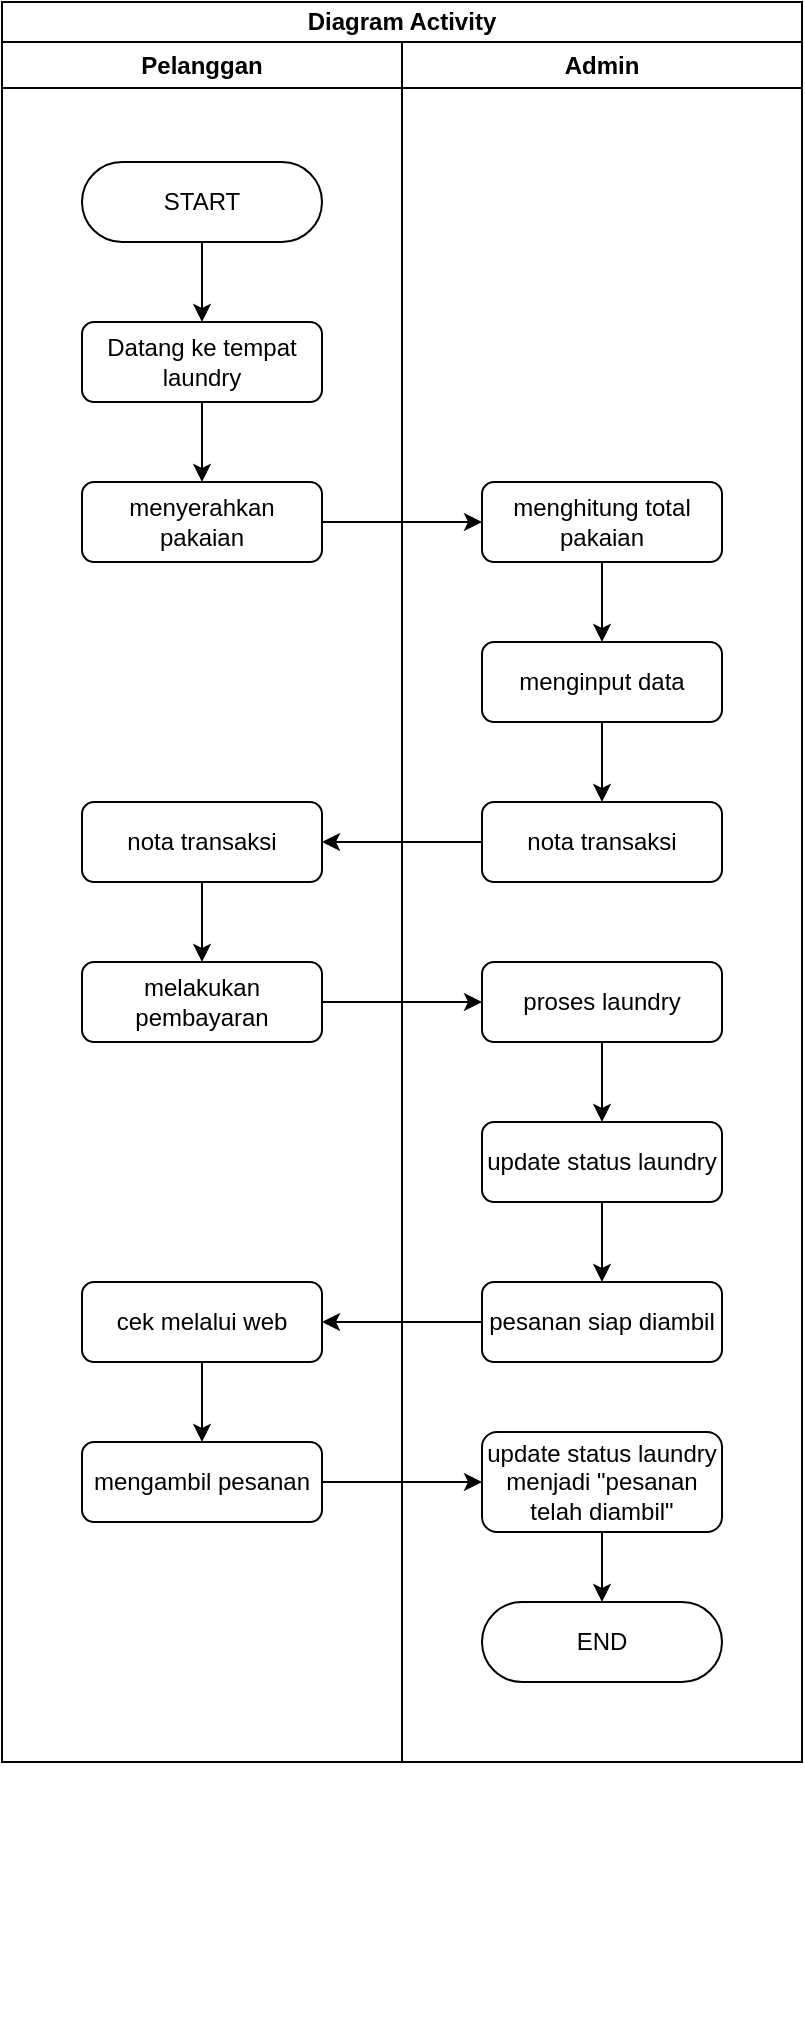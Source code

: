 <mxfile version="22.1.16" type="github">
  <diagram id="kgpKYQtTHZ0yAKxKKP6v" name="Page-1">
    <mxGraphModel dx="1050" dy="522" grid="1" gridSize="10" guides="1" tooltips="1" connect="1" arrows="1" fold="1" page="1" pageScale="1" pageWidth="850" pageHeight="1100" math="0" shadow="0">
      <root>
        <mxCell id="0" />
        <mxCell id="1" parent="0" />
        <mxCell id="Sr5DOC8Win13ZZO1pdSx-1" value="Diagram Activity" style="swimlane;whiteSpace=wrap;html=1;startSize=20;" vertex="1" parent="1">
          <mxGeometry x="170" y="120" width="400" height="880" as="geometry" />
        </mxCell>
        <mxCell id="Sr5DOC8Win13ZZO1pdSx-4" value="" style="group" vertex="1" connectable="0" parent="Sr5DOC8Win13ZZO1pdSx-1">
          <mxGeometry y="20" width="400" height="990" as="geometry" />
        </mxCell>
        <mxCell id="Sr5DOC8Win13ZZO1pdSx-2" value="Pelanggan" style="swimlane;whiteSpace=wrap;html=1;" vertex="1" parent="Sr5DOC8Win13ZZO1pdSx-4">
          <mxGeometry width="200" height="860" as="geometry" />
        </mxCell>
        <mxCell id="Sr5DOC8Win13ZZO1pdSx-7" style="edgeStyle=orthogonalEdgeStyle;rounded=0;orthogonalLoop=1;jettySize=auto;html=1;exitX=0.5;exitY=1;exitDx=0;exitDy=0;entryX=0.5;entryY=0;entryDx=0;entryDy=0;" edge="1" parent="Sr5DOC8Win13ZZO1pdSx-2" source="Sr5DOC8Win13ZZO1pdSx-5" target="Sr5DOC8Win13ZZO1pdSx-6">
          <mxGeometry relative="1" as="geometry" />
        </mxCell>
        <mxCell id="Sr5DOC8Win13ZZO1pdSx-5" value="START" style="rounded=1;whiteSpace=wrap;html=1;arcSize=50;" vertex="1" parent="Sr5DOC8Win13ZZO1pdSx-2">
          <mxGeometry x="40" y="60" width="120" height="40" as="geometry" />
        </mxCell>
        <mxCell id="Sr5DOC8Win13ZZO1pdSx-9" style="edgeStyle=orthogonalEdgeStyle;rounded=0;orthogonalLoop=1;jettySize=auto;html=1;exitX=0.5;exitY=1;exitDx=0;exitDy=0;entryX=0.5;entryY=0;entryDx=0;entryDy=0;" edge="1" parent="Sr5DOC8Win13ZZO1pdSx-2" source="Sr5DOC8Win13ZZO1pdSx-6" target="Sr5DOC8Win13ZZO1pdSx-8">
          <mxGeometry relative="1" as="geometry" />
        </mxCell>
        <mxCell id="Sr5DOC8Win13ZZO1pdSx-6" value="Datang ke tempat laundry" style="rounded=1;whiteSpace=wrap;html=1;" vertex="1" parent="Sr5DOC8Win13ZZO1pdSx-2">
          <mxGeometry x="40" y="140" width="120" height="40" as="geometry" />
        </mxCell>
        <mxCell id="Sr5DOC8Win13ZZO1pdSx-8" value="menyerahkan pakaian" style="rounded=1;whiteSpace=wrap;html=1;" vertex="1" parent="Sr5DOC8Win13ZZO1pdSx-2">
          <mxGeometry x="40" y="220" width="120" height="40" as="geometry" />
        </mxCell>
        <mxCell id="Sr5DOC8Win13ZZO1pdSx-20" style="edgeStyle=orthogonalEdgeStyle;rounded=0;orthogonalLoop=1;jettySize=auto;html=1;exitX=0.5;exitY=1;exitDx=0;exitDy=0;" edge="1" parent="Sr5DOC8Win13ZZO1pdSx-2" source="Sr5DOC8Win13ZZO1pdSx-17">
          <mxGeometry relative="1" as="geometry">
            <mxPoint x="100" y="460" as="targetPoint" />
          </mxGeometry>
        </mxCell>
        <mxCell id="Sr5DOC8Win13ZZO1pdSx-17" value="nota transaksi" style="rounded=1;whiteSpace=wrap;html=1;" vertex="1" parent="Sr5DOC8Win13ZZO1pdSx-2">
          <mxGeometry x="40" y="380" width="120" height="40" as="geometry" />
        </mxCell>
        <mxCell id="Sr5DOC8Win13ZZO1pdSx-19" value="melakukan pembayaran" style="rounded=1;whiteSpace=wrap;html=1;" vertex="1" parent="Sr5DOC8Win13ZZO1pdSx-2">
          <mxGeometry x="40" y="460" width="120" height="40" as="geometry" />
        </mxCell>
        <mxCell id="Sr5DOC8Win13ZZO1pdSx-30" style="edgeStyle=orthogonalEdgeStyle;rounded=0;orthogonalLoop=1;jettySize=auto;html=1;exitX=0.5;exitY=1;exitDx=0;exitDy=0;entryX=0.5;entryY=0;entryDx=0;entryDy=0;" edge="1" parent="Sr5DOC8Win13ZZO1pdSx-2" source="Sr5DOC8Win13ZZO1pdSx-27" target="Sr5DOC8Win13ZZO1pdSx-29">
          <mxGeometry relative="1" as="geometry" />
        </mxCell>
        <mxCell id="Sr5DOC8Win13ZZO1pdSx-27" value="cek melalui web" style="rounded=1;whiteSpace=wrap;html=1;" vertex="1" parent="Sr5DOC8Win13ZZO1pdSx-2">
          <mxGeometry x="40" y="620" width="120" height="40" as="geometry" />
        </mxCell>
        <mxCell id="Sr5DOC8Win13ZZO1pdSx-29" value="mengambil pesanan" style="rounded=1;whiteSpace=wrap;html=1;" vertex="1" parent="Sr5DOC8Win13ZZO1pdSx-2">
          <mxGeometry x="40" y="700" width="120" height="40" as="geometry" />
        </mxCell>
        <mxCell id="Sr5DOC8Win13ZZO1pdSx-3" value="Admin" style="swimlane;whiteSpace=wrap;html=1;" vertex="1" parent="Sr5DOC8Win13ZZO1pdSx-4">
          <mxGeometry x="200" width="200" height="860" as="geometry" />
        </mxCell>
        <mxCell id="Sr5DOC8Win13ZZO1pdSx-14" style="edgeStyle=orthogonalEdgeStyle;rounded=0;orthogonalLoop=1;jettySize=auto;html=1;exitX=0.5;exitY=1;exitDx=0;exitDy=0;entryX=0.5;entryY=0;entryDx=0;entryDy=0;" edge="1" parent="Sr5DOC8Win13ZZO1pdSx-3" source="Sr5DOC8Win13ZZO1pdSx-10" target="Sr5DOC8Win13ZZO1pdSx-13">
          <mxGeometry relative="1" as="geometry" />
        </mxCell>
        <mxCell id="Sr5DOC8Win13ZZO1pdSx-10" value="menghitung total pakaian" style="rounded=1;whiteSpace=wrap;html=1;" vertex="1" parent="Sr5DOC8Win13ZZO1pdSx-3">
          <mxGeometry x="40" y="220" width="120" height="40" as="geometry" />
        </mxCell>
        <mxCell id="Sr5DOC8Win13ZZO1pdSx-16" style="edgeStyle=orthogonalEdgeStyle;rounded=0;orthogonalLoop=1;jettySize=auto;html=1;exitX=0.5;exitY=1;exitDx=0;exitDy=0;" edge="1" parent="Sr5DOC8Win13ZZO1pdSx-3" source="Sr5DOC8Win13ZZO1pdSx-13" target="Sr5DOC8Win13ZZO1pdSx-15">
          <mxGeometry relative="1" as="geometry" />
        </mxCell>
        <mxCell id="Sr5DOC8Win13ZZO1pdSx-13" value="menginput data" style="rounded=1;whiteSpace=wrap;html=1;" vertex="1" parent="Sr5DOC8Win13ZZO1pdSx-3">
          <mxGeometry x="40" y="300" width="120" height="40" as="geometry" />
        </mxCell>
        <mxCell id="Sr5DOC8Win13ZZO1pdSx-15" value="nota transaksi" style="rounded=1;whiteSpace=wrap;html=1;" vertex="1" parent="Sr5DOC8Win13ZZO1pdSx-3">
          <mxGeometry x="40" y="380" width="120" height="40" as="geometry" />
        </mxCell>
        <mxCell id="Sr5DOC8Win13ZZO1pdSx-24" style="edgeStyle=orthogonalEdgeStyle;rounded=0;orthogonalLoop=1;jettySize=auto;html=1;exitX=0.5;exitY=1;exitDx=0;exitDy=0;entryX=0.5;entryY=0;entryDx=0;entryDy=0;" edge="1" parent="Sr5DOC8Win13ZZO1pdSx-3" source="Sr5DOC8Win13ZZO1pdSx-21" target="Sr5DOC8Win13ZZO1pdSx-23">
          <mxGeometry relative="1" as="geometry" />
        </mxCell>
        <mxCell id="Sr5DOC8Win13ZZO1pdSx-21" value="proses laundry" style="rounded=1;whiteSpace=wrap;html=1;" vertex="1" parent="Sr5DOC8Win13ZZO1pdSx-3">
          <mxGeometry x="40" y="460" width="120" height="40" as="geometry" />
        </mxCell>
        <mxCell id="Sr5DOC8Win13ZZO1pdSx-26" style="edgeStyle=orthogonalEdgeStyle;rounded=0;orthogonalLoop=1;jettySize=auto;html=1;exitX=0.5;exitY=1;exitDx=0;exitDy=0;entryX=0.5;entryY=0;entryDx=0;entryDy=0;" edge="1" parent="Sr5DOC8Win13ZZO1pdSx-3" source="Sr5DOC8Win13ZZO1pdSx-23" target="Sr5DOC8Win13ZZO1pdSx-25">
          <mxGeometry relative="1" as="geometry" />
        </mxCell>
        <mxCell id="Sr5DOC8Win13ZZO1pdSx-23" value="update status laundry" style="rounded=1;whiteSpace=wrap;html=1;" vertex="1" parent="Sr5DOC8Win13ZZO1pdSx-3">
          <mxGeometry x="40" y="540" width="120" height="40" as="geometry" />
        </mxCell>
        <mxCell id="Sr5DOC8Win13ZZO1pdSx-25" value="pesanan siap diambil" style="rounded=1;whiteSpace=wrap;html=1;" vertex="1" parent="Sr5DOC8Win13ZZO1pdSx-3">
          <mxGeometry x="40" y="620" width="120" height="40" as="geometry" />
        </mxCell>
        <mxCell id="Sr5DOC8Win13ZZO1pdSx-35" style="edgeStyle=orthogonalEdgeStyle;rounded=0;orthogonalLoop=1;jettySize=auto;html=1;exitX=0.5;exitY=1;exitDx=0;exitDy=0;entryX=0.5;entryY=0;entryDx=0;entryDy=0;" edge="1" parent="Sr5DOC8Win13ZZO1pdSx-3" source="Sr5DOC8Win13ZZO1pdSx-31" target="Sr5DOC8Win13ZZO1pdSx-34">
          <mxGeometry relative="1" as="geometry" />
        </mxCell>
        <mxCell id="Sr5DOC8Win13ZZO1pdSx-31" value="update status laundry menjadi &quot;pesanan telah diambil&quot;" style="rounded=1;whiteSpace=wrap;html=1;" vertex="1" parent="Sr5DOC8Win13ZZO1pdSx-3">
          <mxGeometry x="40" y="695" width="120" height="50" as="geometry" />
        </mxCell>
        <mxCell id="Sr5DOC8Win13ZZO1pdSx-34" value="END" style="rounded=1;whiteSpace=wrap;html=1;arcSize=50;" vertex="1" parent="Sr5DOC8Win13ZZO1pdSx-3">
          <mxGeometry x="40" y="780" width="120" height="40" as="geometry" />
        </mxCell>
        <mxCell id="Sr5DOC8Win13ZZO1pdSx-11" style="edgeStyle=orthogonalEdgeStyle;rounded=0;orthogonalLoop=1;jettySize=auto;html=1;exitX=1;exitY=0.5;exitDx=0;exitDy=0;entryX=0;entryY=0.5;entryDx=0;entryDy=0;" edge="1" parent="Sr5DOC8Win13ZZO1pdSx-4" source="Sr5DOC8Win13ZZO1pdSx-8" target="Sr5DOC8Win13ZZO1pdSx-10">
          <mxGeometry relative="1" as="geometry" />
        </mxCell>
        <mxCell id="Sr5DOC8Win13ZZO1pdSx-18" style="edgeStyle=orthogonalEdgeStyle;rounded=0;orthogonalLoop=1;jettySize=auto;html=1;exitX=0;exitY=0.5;exitDx=0;exitDy=0;" edge="1" parent="Sr5DOC8Win13ZZO1pdSx-4" source="Sr5DOC8Win13ZZO1pdSx-15" target="Sr5DOC8Win13ZZO1pdSx-17">
          <mxGeometry relative="1" as="geometry" />
        </mxCell>
        <mxCell id="Sr5DOC8Win13ZZO1pdSx-22" style="edgeStyle=orthogonalEdgeStyle;rounded=0;orthogonalLoop=1;jettySize=auto;html=1;exitX=1;exitY=0.5;exitDx=0;exitDy=0;" edge="1" parent="Sr5DOC8Win13ZZO1pdSx-4" source="Sr5DOC8Win13ZZO1pdSx-19" target="Sr5DOC8Win13ZZO1pdSx-21">
          <mxGeometry relative="1" as="geometry" />
        </mxCell>
        <mxCell id="Sr5DOC8Win13ZZO1pdSx-28" style="edgeStyle=orthogonalEdgeStyle;rounded=0;orthogonalLoop=1;jettySize=auto;html=1;exitX=0;exitY=0.5;exitDx=0;exitDy=0;entryX=1;entryY=0.5;entryDx=0;entryDy=0;" edge="1" parent="Sr5DOC8Win13ZZO1pdSx-4" source="Sr5DOC8Win13ZZO1pdSx-25" target="Sr5DOC8Win13ZZO1pdSx-27">
          <mxGeometry relative="1" as="geometry" />
        </mxCell>
        <mxCell id="Sr5DOC8Win13ZZO1pdSx-32" style="edgeStyle=orthogonalEdgeStyle;rounded=0;orthogonalLoop=1;jettySize=auto;html=1;exitX=1;exitY=0.5;exitDx=0;exitDy=0;" edge="1" parent="Sr5DOC8Win13ZZO1pdSx-4" source="Sr5DOC8Win13ZZO1pdSx-29" target="Sr5DOC8Win13ZZO1pdSx-31">
          <mxGeometry relative="1" as="geometry" />
        </mxCell>
      </root>
    </mxGraphModel>
  </diagram>
</mxfile>
